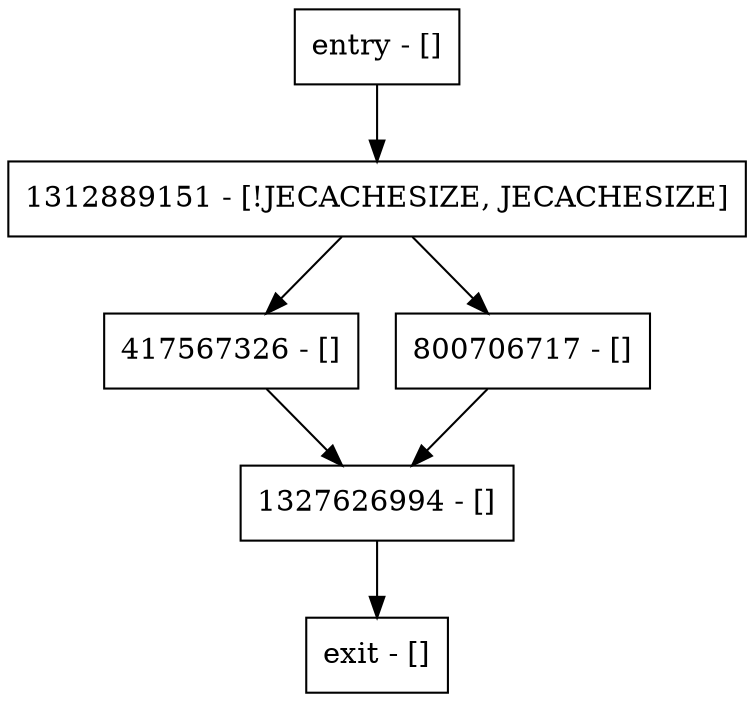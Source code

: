 digraph makeTimeoutException {
node [shape=record];
1327626994 [label="1327626994 - []"];
entry [label="entry - []"];
exit [label="exit - []"];
417567326 [label="417567326 - []"];
1312889151 [label="1312889151 - [!JECACHESIZE, JECACHESIZE]"];
800706717 [label="800706717 - []"];
entry;
exit;
1327626994 -> exit;
entry -> 1312889151;
417567326 -> 1327626994;
1312889151 -> 417567326;
1312889151 -> 800706717;
800706717 -> 1327626994;
}
